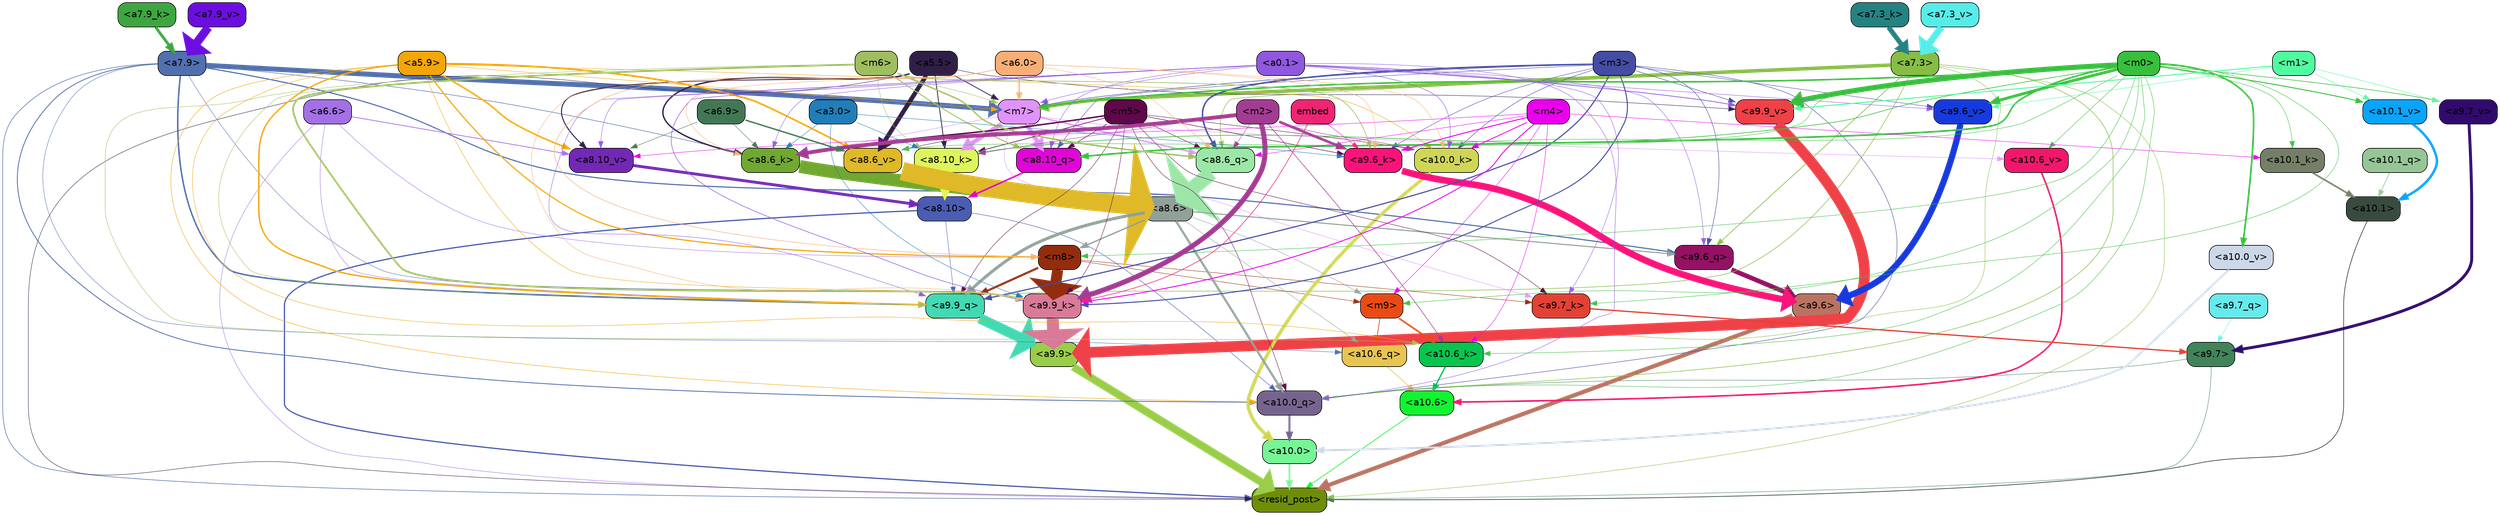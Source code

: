 strict digraph "" {
	graph [bgcolor=transparent,
		layout=dot,
		overlap=false,
		splines=true
	];
	"<a10.6>"	[color=black,
		fillcolor="#11f42f",
		fontname=Helvetica,
		shape=box,
		style="filled, rounded"];
	"<resid_post>"	[color=black,
		fillcolor="#6f8d06",
		fontname=Helvetica,
		shape=box,
		style="filled, rounded"];
	"<a10.6>" -> "<resid_post>"	[color="#11f42f",
		penwidth=0.9498605728149414];
	"<a10.1>"	[color=black,
		fillcolor="#384b3f",
		fontname=Helvetica,
		shape=box,
		style="filled, rounded"];
	"<a10.1>" -> "<resid_post>"	[color="#384b3f",
		penwidth=1.0084514617919922];
	"<a10.0>"	[color=black,
		fillcolor="#76f596",
		fontname=Helvetica,
		shape=box,
		style="filled, rounded"];
	"<a10.0>" -> "<resid_post>"	[color="#76f596",
		penwidth=2.5814952850341797];
	"<a9.9>"	[color=black,
		fillcolor="#9acd49",
		fontname=Helvetica,
		shape=box,
		style="filled, rounded"];
	"<a9.9>" -> "<resid_post>"	[color="#9acd49",
		penwidth=11.610888481140137];
	"<a9.7>"	[color=black,
		fillcolor="#428459",
		fontname=Helvetica,
		shape=box,
		style="filled, rounded"];
	"<a9.7>" -> "<resid_post>"	[color="#428459",
		penwidth=0.6];
	"<a10.0_q>"	[color=black,
		fillcolor="#76648e",
		fontname=Helvetica,
		shape=box,
		style="filled, rounded"];
	"<a9.7>" -> "<a10.0_q>"	[color="#428459",
		penwidth=0.6];
	"<a9.6>"	[color=black,
		fillcolor="#ba7361",
		fontname=Helvetica,
		shape=box,
		style="filled, rounded"];
	"<a9.6>" -> "<resid_post>"	[color="#ba7361",
		penwidth=6.121421813964844];
	"<a8.10>"	[color=black,
		fillcolor="#4a5db2",
		fontname=Helvetica,
		shape=box,
		style="filled, rounded"];
	"<a8.10>" -> "<resid_post>"	[color="#4a5db2",
		penwidth=1.7841739654541016];
	"<a8.10>" -> "<a10.0_q>"	[color="#4a5db2",
		penwidth=0.6612663269042969];
	"<a9.9_q>"	[color=black,
		fillcolor="#42d9b3",
		fontname=Helvetica,
		shape=box,
		style="filled, rounded"];
	"<a8.10>" -> "<a9.9_q>"	[color="#4a5db2",
		penwidth=0.6];
	"<a7.9>"	[color=black,
		fillcolor="#5170ae",
		fontname=Helvetica,
		shape=box,
		style="filled, rounded"];
	"<a7.9>" -> "<resid_post>"	[color="#5170ae",
		penwidth=0.8109169006347656];
	"<a10.6_q>"	[color=black,
		fillcolor="#e8c451",
		fontname=Helvetica,
		shape=box,
		style="filled, rounded"];
	"<a7.9>" -> "<a10.6_q>"	[color="#5170ae",
		penwidth=0.6];
	"<a7.9>" -> "<a10.0_q>"	[color="#5170ae",
		penwidth=1.19378662109375];
	"<m7>"	[color=black,
		fillcolor="#e093fd",
		fontname=Helvetica,
		shape=box,
		style="filled, rounded"];
	"<a7.9>" -> "<m7>"	[color="#5170ae",
		penwidth=7.3899383544921875];
	"<a7.9>" -> "<a9.9_q>"	[color="#5170ae",
		penwidth=2.1764984130859375];
	"<a9.6_q>"	[color=black,
		fillcolor="#941163",
		fontname=Helvetica,
		shape=box,
		style="filled, rounded"];
	"<a7.9>" -> "<a9.6_q>"	[color="#5170ae",
		penwidth=1.6184196472167969];
	"<a9.9_k>"	[color=black,
		fillcolor="#d97a98",
		fontname=Helvetica,
		shape=box,
		style="filled, rounded"];
	"<a7.9>" -> "<a9.9_k>"	[color="#5170ae",
		penwidth=0.6];
	"<a8.6_k>"	[color=black,
		fillcolor="#71a830",
		fontname=Helvetica,
		shape=box,
		style="filled, rounded"];
	"<a7.9>" -> "<a8.6_k>"	[color="#5170ae",
		penwidth=0.7570610046386719];
	"<a7.3>"	[color=black,
		fillcolor="#87bd45",
		fontname=Helvetica,
		shape=box,
		style="filled, rounded"];
	"<a7.3>" -> "<resid_post>"	[color="#87bd45",
		penwidth=0.6];
	"<a7.3>" -> "<a10.6_q>"	[color="#87bd45",
		penwidth=0.6];
	"<a7.3>" -> "<a10.0_q>"	[color="#87bd45",
		penwidth=0.8208656311035156];
	"<a7.3>" -> "<m7>"	[color="#87bd45",
		penwidth=5.189311981201172];
	"<a7.3>" -> "<a9.9_q>"	[color="#87bd45",
		penwidth=0.8119163513183594];
	"<a7.3>" -> "<a9.6_q>"	[color="#87bd45",
		penwidth=0.9649925231933594];
	"<a8.6_q>"	[color=black,
		fillcolor="#9ce7a8",
		fontname=Helvetica,
		shape=box,
		style="filled, rounded"];
	"<a7.3>" -> "<a8.6_q>"	[color="#87bd45",
		penwidth=0.7801322937011719];
	"<a6.6>"	[color=black,
		fillcolor="#a370e6",
		fontname=Helvetica,
		shape=box,
		style="filled, rounded"];
	"<a6.6>" -> "<resid_post>"	[color="#a370e6",
		penwidth=0.6];
	"<m8>"	[color=black,
		fillcolor="#932d0e",
		fontname=Helvetica,
		shape=box,
		style="filled, rounded"];
	"<a6.6>" -> "<m8>"	[color="#a370e6",
		penwidth=0.6];
	"<a6.6>" -> "<a9.9_q>"	[color="#a370e6",
		penwidth=0.6];
	"<a8.10_v>"	[color=black,
		fillcolor="#7328b5",
		fontname=Helvetica,
		shape=box,
		style="filled, rounded"];
	"<a6.6>" -> "<a8.10_v>"	[color="#a370e6",
		penwidth=1.0661506652832031];
	"<a5.5>"	[color=black,
		fillcolor="#2f1e46",
		fontname=Helvetica,
		shape=box,
		style="filled, rounded"];
	"<a5.5>" -> "<resid_post>"	[color="#2f1e46",
		penwidth=0.6];
	"<a5.5>" -> "<m7>"	[color="#2f1e46",
		penwidth=1.0865592956542969];
	"<a9.9_v>"	[color=black,
		fillcolor="#ef4147",
		fontname=Helvetica,
		shape=box,
		style="filled, rounded"];
	"<a5.5>" -> "<a9.9_v>"	[color="#2f1e46",
		penwidth=0.6];
	"<a8.10_k>"	[color=black,
		fillcolor="#def45b",
		fontname=Helvetica,
		shape=box,
		style="filled, rounded"];
	"<a5.5>" -> "<a8.10_k>"	[color="#2f1e46",
		penwidth=1.1390800476074219];
	"<a5.5>" -> "<a8.6_k>"	[color="#2f1e46",
		penwidth=2.00030517578125];
	"<a5.5>" -> "<a8.10_v>"	[color="#2f1e46",
		penwidth=1.4206085205078125];
	"<a8.6_v>"	[color=black,
		fillcolor="#dfb927",
		fontname=Helvetica,
		shape=box,
		style="filled, rounded"];
	"<a5.5>" -> "<a8.6_v>"	[color="#2f1e46",
		penwidth=6.534294128417969];
	"<a10.6_q>" -> "<a10.6>"	[color="#e8c451",
		penwidth=0.9244728088378906];
	"<a10.1_q>"	[color=black,
		fillcolor="#97c696",
		fontname=Helvetica,
		shape=box,
		style="filled, rounded"];
	"<a10.1_q>" -> "<a10.1>"	[color="#97c696",
		penwidth=0.9268798828125];
	"<a10.0_q>" -> "<a10.0>"	[color="#76648e",
		penwidth=2.905670166015625];
	"<a10.6_k>"	[color=black,
		fillcolor="#07c650",
		fontname=Helvetica,
		shape=box,
		style="filled, rounded"];
	"<a10.6_k>" -> "<a10.6>"	[color="#07c650",
		penwidth=2.0319366455078125];
	"<a10.1_k>"	[color=black,
		fillcolor="#757f67",
		fontname=Helvetica,
		shape=box,
		style="filled, rounded"];
	"<a10.1_k>" -> "<a10.1>"	[color="#757f67",
		penwidth=2.4037628173828125];
	"<a10.0_k>"	[color=black,
		fillcolor="#cfd656",
		fontname=Helvetica,
		shape=box,
		style="filled, rounded"];
	"<a10.0_k>" -> "<a10.0>"	[color="#cfd656",
		penwidth=4.9319305419921875];
	"<a10.6_v>"	[color=black,
		fillcolor="#f3176b",
		fontname=Helvetica,
		shape=box,
		style="filled, rounded"];
	"<a10.6_v>" -> "<a10.6>"	[color="#f3176b",
		penwidth=2.290935516357422];
	"<a10.1_v>"	[color=black,
		fillcolor="#09a4fb",
		fontname=Helvetica,
		shape=box,
		style="filled, rounded"];
	"<a10.1_v>" -> "<a10.1>"	[color="#09a4fb",
		penwidth=3.6398468017578125];
	"<a10.0_v>"	[color=black,
		fillcolor="#ccd7e8",
		fontname=Helvetica,
		shape=box,
		style="filled, rounded"];
	"<a10.0_v>" -> "<a10.0>"	[color="#ccd7e8",
		penwidth=2.7666168212890625];
	"<m9>"	[color=black,
		fillcolor="#ea4b14",
		fontname=Helvetica,
		shape=box,
		style="filled, rounded"];
	"<m9>" -> "<a10.6_q>"	[color="#ea4b14",
		penwidth=1.0384025573730469];
	"<m9>" -> "<a10.6_k>"	[color="#ea4b14",
		penwidth=2.371124267578125];
	"<a8.6>"	[color=black,
		fillcolor="#91a19a",
		fontname=Helvetica,
		shape=box,
		style="filled, rounded"];
	"<a8.6>" -> "<a10.6_q>"	[color="#91a19a",
		penwidth=0.6];
	"<a8.6>" -> "<a10.0_q>"	[color="#91a19a",
		penwidth=3.1841888427734375];
	"<a8.6>" -> "<m9>"	[color="#91a19a",
		penwidth=0.6];
	"<a8.6>" -> "<m8>"	[color="#91a19a",
		penwidth=1.972564697265625];
	"<a8.6>" -> "<a9.9_q>"	[color="#91a19a",
		penwidth=4.482503890991211];
	"<a8.6>" -> "<a9.6_q>"	[color="#91a19a",
		penwidth=1.515838623046875];
	"<m5>"	[color=black,
		fillcolor="#5f084a",
		fontname=Helvetica,
		shape=box,
		style="filled, rounded"];
	"<m5>" -> "<a10.0_q>"	[color="#5f084a",
		penwidth=0.6];
	"<m5>" -> "<a10.0_k>"	[color="#5f084a",
		penwidth=0.6];
	"<m5>" -> "<a9.9_q>"	[color="#5f084a",
		penwidth=0.6];
	"<m5>" -> "<a9.9_k>"	[color="#5f084a",
		penwidth=0.6];
	"<a9.7_k>"	[color=black,
		fillcolor="#e34134",
		fontname=Helvetica,
		shape=box,
		style="filled, rounded"];
	"<m5>" -> "<a9.7_k>"	[color="#5f084a",
		penwidth=0.6];
	"<a9.6_k>"	[color=black,
		fillcolor="#fb137a",
		fontname=Helvetica,
		shape=box,
		style="filled, rounded"];
	"<m5>" -> "<a9.6_k>"	[color="#5f084a",
		penwidth=0.7197036743164062];
	"<a8.10_q>"	[color=black,
		fillcolor="#df06d6",
		fontname=Helvetica,
		shape=box,
		style="filled, rounded"];
	"<m5>" -> "<a8.10_q>"	[color="#5f084a",
		penwidth=0.7198371887207031];
	"<m5>" -> "<a8.6_q>"	[color="#5f084a",
		penwidth=0.6];
	"<m5>" -> "<a8.10_k>"	[color="#5f084a",
		penwidth=0.9238471984863281];
	"<m5>" -> "<a8.6_k>"	[color="#5f084a",
		penwidth=2.1219520568847656];
	"<m5>" -> "<a8.6_v>"	[color="#5f084a",
		penwidth=0.6];
	"<a5.9>"	[color=black,
		fillcolor="#f3a608",
		fontname=Helvetica,
		shape=box,
		style="filled, rounded"];
	"<a5.9>" -> "<a10.0_q>"	[color="#f3a608",
		penwidth=0.6463394165039062];
	"<a5.9>" -> "<a10.6_k>"	[color="#f3a608",
		penwidth=0.6];
	"<a5.9>" -> "<a10.0_k>"	[color="#f3a608",
		penwidth=0.6];
	"<a5.9>" -> "<m7>"	[color="#f3a608",
		penwidth=0.6];
	"<a5.9>" -> "<m8>"	[color="#f3a608",
		penwidth=1.6550712585449219];
	"<a5.9>" -> "<a9.9_q>"	[color="#f3a608",
		penwidth=2.019031524658203];
	"<a5.9>" -> "<a9.9_k>"	[color="#f3a608",
		penwidth=0.6];
	"<a5.9>" -> "<a8.10_v>"	[color="#f3a608",
		penwidth=2.2765426635742188];
	"<a5.9>" -> "<a8.6_v>"	[color="#f3a608",
		penwidth=2.4934005737304688];
	"<m3>"	[color=black,
		fillcolor="#464ca3",
		fontname=Helvetica,
		shape=box,
		style="filled, rounded"];
	"<m3>" -> "<a10.0_q>"	[color="#464ca3",
		penwidth=0.6597442626953125];
	"<m3>" -> "<a10.0_k>"	[color="#464ca3",
		penwidth=0.6506614685058594];
	"<m3>" -> "<m7>"	[color="#464ca3",
		penwidth=0.7659339904785156];
	"<m3>" -> "<a9.9_q>"	[color="#464ca3",
		penwidth=1.6276321411132812];
	"<m3>" -> "<a9.6_q>"	[color="#464ca3",
		penwidth=0.6724472045898438];
	"<m3>" -> "<a9.9_k>"	[color="#464ca3",
		penwidth=1.4574642181396484];
	"<m3>" -> "<a9.6_k>"	[color="#464ca3",
		penwidth=0.6];
	"<m3>" -> "<a9.9_v>"	[color="#464ca3",
		penwidth=0.6589469909667969];
	"<a9.6_v>"	[color=black,
		fillcolor="#173ade",
		fontname=Helvetica,
		shape=box,
		style="filled, rounded"];
	"<m3>" -> "<a9.6_v>"	[color="#464ca3",
		penwidth=0.6];
	"<m3>" -> "<a8.10_q>"	[color="#464ca3",
		penwidth=0.6];
	"<m3>" -> "<a8.6_q>"	[color="#464ca3",
		penwidth=2.1676406860351562];
	"<m0>"	[color=black,
		fillcolor="#38bf3d",
		fontname=Helvetica,
		shape=box,
		style="filled, rounded"];
	"<m0>" -> "<a10.0_q>"	[color="#38bf3d",
		penwidth=0.6];
	"<m0>" -> "<a10.6_k>"	[color="#38bf3d",
		penwidth=0.6];
	"<m0>" -> "<a10.1_k>"	[color="#38bf3d",
		penwidth=0.6];
	"<m0>" -> "<a10.6_v>"	[color="#38bf3d",
		penwidth=0.6];
	"<m0>" -> "<a10.1_v>"	[color="#38bf3d",
		penwidth=1.3360328674316406];
	"<m0>" -> "<a10.0_v>"	[color="#38bf3d",
		penwidth=2.4083595275878906];
	"<m0>" -> "<m9>"	[color="#38bf3d",
		penwidth=0.6];
	"<m0>" -> "<m7>"	[color="#38bf3d",
		penwidth=2.224945068359375];
	"<m0>" -> "<m8>"	[color="#38bf3d",
		penwidth=0.6];
	"<m0>" -> "<a9.7_k>"	[color="#38bf3d",
		penwidth=0.6];
	"<m0>" -> "<a9.6_k>"	[color="#38bf3d",
		penwidth=0.6];
	"<m0>" -> "<a9.9_v>"	[color="#38bf3d",
		penwidth=7.537467956542969];
	"<a9.7_v>"	[color=black,
		fillcolor="#300a6c",
		fontname=Helvetica,
		shape=box,
		style="filled, rounded"];
	"<m0>" -> "<a9.7_v>"	[color="#38bf3d",
		penwidth=0.8575286865234375];
	"<m0>" -> "<a9.6_v>"	[color="#38bf3d",
		penwidth=4.1688385009765625];
	"<m0>" -> "<a8.10_q>"	[color="#38bf3d",
		penwidth=2.3761940002441406];
	"<m0>" -> "<a8.10_k>"	[color="#38bf3d",
		penwidth=0.9220962524414062];
	"<m0>" -> "<a8.6_v>"	[color="#38bf3d",
		penwidth=0.6];
	"<a0.1>"	[color=black,
		fillcolor="#9057df",
		fontname=Helvetica,
		shape=box,
		style="filled, rounded"];
	"<a0.1>" -> "<a10.0_q>"	[color="#9057df",
		penwidth=0.6];
	"<a0.1>" -> "<a10.0_k>"	[color="#9057df",
		penwidth=0.6768684387207031];
	"<a0.1>" -> "<m7>"	[color="#9057df",
		penwidth=0.6];
	"<a0.1>" -> "<a9.9_q>"	[color="#9057df",
		penwidth=0.6];
	"<a0.1>" -> "<a9.6_q>"	[color="#9057df",
		penwidth=0.6];
	"<a0.1>" -> "<a9.9_k>"	[color="#9057df",
		penwidth=0.81341552734375];
	"<a0.1>" -> "<a9.7_k>"	[color="#9057df",
		penwidth=0.6];
	"<a0.1>" -> "<a9.9_v>"	[color="#9057df",
		penwidth=1.062591552734375];
	"<a0.1>" -> "<a9.6_v>"	[color="#9057df",
		penwidth=0.6];
	"<a0.1>" -> "<a8.10_q>"	[color="#9057df",
		penwidth=0.6];
	"<a0.1>" -> "<a8.6_k>"	[color="#9057df",
		penwidth=0.6];
	"<a0.1>" -> "<a8.10_v>"	[color="#9057df",
		penwidth=0.6];
	"<m6>"	[color=black,
		fillcolor="#9fbe60",
		fontname=Helvetica,
		shape=box,
		style="filled, rounded"];
	"<m6>" -> "<a10.6_k>"	[color="#9fbe60",
		penwidth=0.6];
	"<m6>" -> "<m7>"	[color="#9fbe60",
		penwidth=0.6];
	"<m6>" -> "<a9.9_q>"	[color="#9fbe60",
		penwidth=0.6];
	"<m6>" -> "<a9.9_k>"	[color="#9fbe60",
		penwidth=2.533975601196289];
	"<m6>" -> "<a9.6_k>"	[color="#9fbe60",
		penwidth=0.9471282958984375];
	"<m6>" -> "<a8.10_q>"	[color="#9fbe60",
		penwidth=1.4854621887207031];
	"<m6>" -> "<a8.6_q>"	[color="#9fbe60",
		penwidth=2.0796165466308594];
	"<m6>" -> "<a8.10_k>"	[color="#9fbe60",
		penwidth=0.6];
	"<m4>"	[color=black,
		fillcolor="#ea00ee",
		fontname=Helvetica,
		shape=box,
		style="filled, rounded"];
	"<m4>" -> "<a10.6_k>"	[color="#ea00ee",
		penwidth=0.6];
	"<m4>" -> "<a10.1_k>"	[color="#ea00ee",
		penwidth=0.6];
	"<m4>" -> "<a10.0_k>"	[color="#ea00ee",
		penwidth=1.230804443359375];
	"<m4>" -> "<m9>"	[color="#ea00ee",
		penwidth=0.6];
	"<m4>" -> "<a9.9_k>"	[color="#ea00ee",
		penwidth=1.3186264038085938];
	"<m4>" -> "<a9.6_k>"	[color="#ea00ee",
		penwidth=1.3722038269042969];
	"<m4>" -> "<a8.6_q>"	[color="#ea00ee",
		penwidth=0.6];
	"<m4>" -> "<a8.10_v>"	[color="#ea00ee",
		penwidth=0.6];
	"<m2>"	[color=black,
		fillcolor="#a43b93",
		fontname=Helvetica,
		shape=box,
		style="filled, rounded"];
	"<m2>" -> "<a10.6_k>"	[color="#a43b93",
		penwidth=0.8380241394042969];
	"<m2>" -> "<a10.0_k>"	[color="#a43b93",
		penwidth=0.6622200012207031];
	"<m2>" -> "<a9.9_k>"	[color="#a43b93",
		penwidth=7.476325988769531];
	"<m2>" -> "<a9.6_k>"	[color="#a43b93",
		penwidth=3.761505126953125];
	"<m2>" -> "<a8.6_q>"	[color="#a43b93",
		penwidth=0.6];
	"<m2>" -> "<a8.10_k>"	[color="#a43b93",
		penwidth=0.6];
	"<m2>" -> "<a8.6_k>"	[color="#a43b93",
		penwidth=5.699577331542969];
	"<a6.0>"	[color=black,
		fillcolor="#f9ae77",
		fontname=Helvetica,
		shape=box,
		style="filled, rounded"];
	"<a6.0>" -> "<a10.0_k>"	[color="#f9ae77",
		penwidth=0.6];
	"<a6.0>" -> "<m7>"	[color="#f9ae77",
		penwidth=1.694061279296875];
	"<a6.0>" -> "<m8>"	[color="#f9ae77",
		penwidth=0.7418403625488281];
	"<a6.0>" -> "<a9.9_k>"	[color="#f9ae77",
		penwidth=0.6];
	"<a6.0>" -> "<a9.6_k>"	[color="#f9ae77",
		penwidth=0.6];
	"<a6.0>" -> "<a8.6_q>"	[color="#f9ae77",
		penwidth=0.6];
	"<a6.0>" -> "<a8.6_k>"	[color="#f9ae77",
		penwidth=0.6];
	"<m7>" -> "<a10.6_v>"	[color="#e093fd",
		penwidth=0.6];
	"<m7>" -> "<a9.7_k>"	[color="#e093fd",
		penwidth=0.6];
	"<m7>" -> "<a8.10_q>"	[color="#e093fd",
		penwidth=6.2237091064453125];
	"<m7>" -> "<a8.6_q>"	[color="#e093fd",
		penwidth=1.9677276611328125];
	"<m7>" -> "<a8.10_k>"	[color="#e093fd",
		penwidth=6.505390167236328];
	"<m7>" -> "<a8.6_k>"	[color="#e093fd",
		penwidth=0.6821136474609375];
	"<m1>"	[color=black,
		fillcolor="#50fb9f",
		fontname=Helvetica,
		shape=box,
		style="filled, rounded"];
	"<m1>" -> "<a10.1_v>"	[color="#50fb9f",
		penwidth=0.6];
	"<m1>" -> "<a9.9_v>"	[color="#50fb9f",
		penwidth=1.4082679748535156];
	"<m1>" -> "<a9.7_v>"	[color="#50fb9f",
		penwidth=0.6];
	"<m1>" -> "<a9.6_v>"	[color="#50fb9f",
		penwidth=0.6];
	"<m8>" -> "<m9>"	[color="#932d0e",
		penwidth=0.6];
	"<m8>" -> "<a9.9_q>"	[color="#932d0e",
		penwidth=3.073810577392578];
	"<m8>" -> "<a9.9_k>"	[color="#932d0e",
		penwidth=16.255420684814453];
	"<m8>" -> "<a9.7_k>"	[color="#932d0e",
		penwidth=0.6];
	"<a9.9_q>" -> "<a9.9>"	[color="#42d9b3",
		penwidth=15.310546875];
	"<a9.7_q>"	[color=black,
		fillcolor="#67eaec",
		fontname=Helvetica,
		shape=box,
		style="filled, rounded"];
	"<a9.7_q>" -> "<a9.7>"	[color="#67eaec",
		penwidth=0.6];
	"<a9.6_q>" -> "<a9.6>"	[color="#941163",
		penwidth=6.823722839355469];
	"<a9.9_k>" -> "<a9.9>"	[color="#d97a98",
		penwidth=17.953022003173828];
	"<a9.7_k>" -> "<a9.7>"	[color="#e34134",
		penwidth=1.85101318359375];
	"<a9.6_k>" -> "<a9.6>"	[color="#fb137a",
		penwidth=9.787818908691406];
	"<a9.9_v>" -> "<a9.9>"	[color="#ef4147",
		penwidth=15.728643417358398];
	"<a9.7_v>" -> "<a9.7>"	[color="#300a6c",
		penwidth=4.305488586425781];
	"<a9.6_v>" -> "<a9.6>"	[color="#173ade",
		penwidth=9.212547302246094];
	"<a3.0>"	[color=black,
		fillcolor="#217eb8",
		fontname=Helvetica,
		shape=box,
		style="filled, rounded"];
	"<a3.0>" -> "<a9.9_k>"	[color="#217eb8",
		penwidth=0.6];
	"<a3.0>" -> "<a9.6_k>"	[color="#217eb8",
		penwidth=0.6];
	"<a3.0>" -> "<a8.10_k>"	[color="#217eb8",
		penwidth=0.6];
	"<a3.0>" -> "<a8.6_k>"	[color="#217eb8",
		penwidth=0.6];
	embed	[color=black,
		fillcolor="#ee2573",
		fontname=Helvetica,
		shape=box,
		style="filled, rounded"];
	embed -> "<a9.9_k>"	[color="#ee2573",
		penwidth=0.8602714538574219];
	embed -> "<a9.6_k>"	[color="#ee2573",
		penwidth=0.6];
	"<a8.10_q>" -> "<a8.10>"	[color="#df06d6",
		penwidth=2.2933731079101562];
	"<a8.6_q>" -> "<a8.6>"	[color="#9ce7a8",
		penwidth=22.21251106262207];
	"<a8.10_k>" -> "<a8.10>"	[color="#def45b",
		penwidth=5.009056091308594];
	"<a8.6_k>" -> "<a8.6>"	[color="#71a830",
		penwidth=19.114789962768555];
	"<a8.10_v>" -> "<a8.10>"	[color="#7328b5",
		penwidth=4.248416900634766];
	"<a8.6_v>" -> "<a8.6>"	[color="#dfb927",
		penwidth=27.461654663085938];
	"<a6.9>"	[color=black,
		fillcolor="#427755",
		fontname=Helvetica,
		shape=box,
		style="filled, rounded"];
	"<a6.9>" -> "<a8.6_k>"	[color="#427755",
		penwidth=0.6];
	"<a6.9>" -> "<a8.10_v>"	[color="#427755",
		penwidth=0.6];
	"<a6.9>" -> "<a8.6_v>"	[color="#427755",
		penwidth=2.0546798706054688];
	"<a7.9_k>"	[color=black,
		fillcolor="#3ea641",
		fontname=Helvetica,
		shape=box,
		style="filled, rounded"];
	"<a7.9_k>" -> "<a7.9>"	[color="#3ea641",
		penwidth=4.179893493652344];
	"<a7.3_k>"	[color=black,
		fillcolor="#258282",
		fontname=Helvetica,
		shape=box,
		style="filled, rounded"];
	"<a7.3_k>" -> "<a7.3>"	[color="#258282",
		penwidth=7.138481140136719];
	"<a7.9_v>"	[color=black,
		fillcolor="#6d0ee0",
		fontname=Helvetica,
		shape=box,
		style="filled, rounded"];
	"<a7.9_v>" -> "<a7.9>"	[color="#6d0ee0",
		penwidth=12.677261352539062];
	"<a7.3_v>"	[color=black,
		fillcolor="#56ede9",
		fontname=Helvetica,
		shape=box,
		style="filled, rounded"];
	"<a7.3_v>" -> "<a7.3>"	[color="#56ede9",
		penwidth=10.205863952636719];
}
